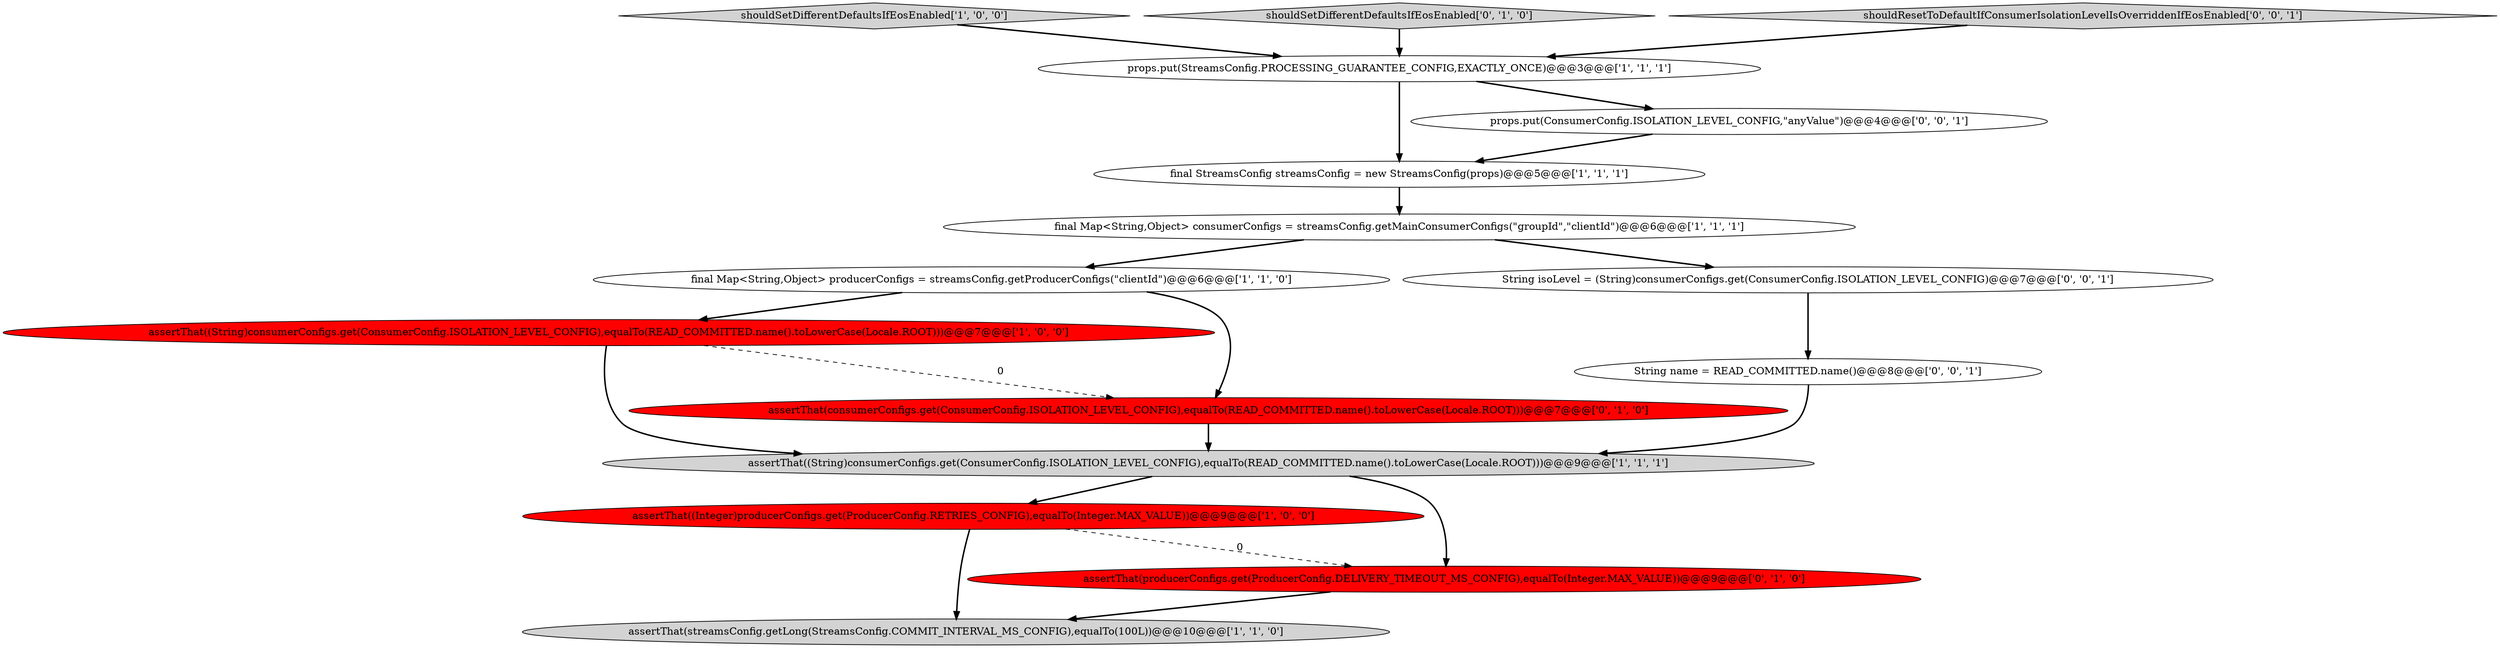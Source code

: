 digraph {
6 [style = filled, label = "final Map<String,Object> producerConfigs = streamsConfig.getProducerConfigs(\"clientId\")@@@6@@@['1', '1', '0']", fillcolor = white, shape = ellipse image = "AAA0AAABBB1BBB"];
1 [style = filled, label = "assertThat((Integer)producerConfigs.get(ProducerConfig.RETRIES_CONFIG),equalTo(Integer.MAX_VALUE))@@@9@@@['1', '0', '0']", fillcolor = red, shape = ellipse image = "AAA1AAABBB1BBB"];
7 [style = filled, label = "final StreamsConfig streamsConfig = new StreamsConfig(props)@@@5@@@['1', '1', '1']", fillcolor = white, shape = ellipse image = "AAA0AAABBB1BBB"];
4 [style = filled, label = "shouldSetDifferentDefaultsIfEosEnabled['1', '0', '0']", fillcolor = lightgray, shape = diamond image = "AAA0AAABBB1BBB"];
9 [style = filled, label = "shouldSetDifferentDefaultsIfEosEnabled['0', '1', '0']", fillcolor = lightgray, shape = diamond image = "AAA0AAABBB2BBB"];
12 [style = filled, label = "String name = READ_COMMITTED.name()@@@8@@@['0', '0', '1']", fillcolor = white, shape = ellipse image = "AAA0AAABBB3BBB"];
2 [style = filled, label = "assertThat(streamsConfig.getLong(StreamsConfig.COMMIT_INTERVAL_MS_CONFIG),equalTo(100L))@@@10@@@['1', '1', '0']", fillcolor = lightgray, shape = ellipse image = "AAA0AAABBB1BBB"];
0 [style = filled, label = "assertThat((String)consumerConfigs.get(ConsumerConfig.ISOLATION_LEVEL_CONFIG),equalTo(READ_COMMITTED.name().toLowerCase(Locale.ROOT)))@@@9@@@['1', '1', '1']", fillcolor = lightgray, shape = ellipse image = "AAA0AAABBB1BBB"];
14 [style = filled, label = "String isoLevel = (String)consumerConfigs.get(ConsumerConfig.ISOLATION_LEVEL_CONFIG)@@@7@@@['0', '0', '1']", fillcolor = white, shape = ellipse image = "AAA0AAABBB3BBB"];
10 [style = filled, label = "assertThat(producerConfigs.get(ProducerConfig.DELIVERY_TIMEOUT_MS_CONFIG),equalTo(Integer.MAX_VALUE))@@@9@@@['0', '1', '0']", fillcolor = red, shape = ellipse image = "AAA1AAABBB2BBB"];
3 [style = filled, label = "final Map<String,Object> consumerConfigs = streamsConfig.getMainConsumerConfigs(\"groupId\",\"clientId\")@@@6@@@['1', '1', '1']", fillcolor = white, shape = ellipse image = "AAA0AAABBB1BBB"];
15 [style = filled, label = "shouldResetToDefaultIfConsumerIsolationLevelIsOverriddenIfEosEnabled['0', '0', '1']", fillcolor = lightgray, shape = diamond image = "AAA0AAABBB3BBB"];
8 [style = filled, label = "assertThat((String)consumerConfigs.get(ConsumerConfig.ISOLATION_LEVEL_CONFIG),equalTo(READ_COMMITTED.name().toLowerCase(Locale.ROOT)))@@@7@@@['1', '0', '0']", fillcolor = red, shape = ellipse image = "AAA1AAABBB1BBB"];
13 [style = filled, label = "props.put(ConsumerConfig.ISOLATION_LEVEL_CONFIG,\"anyValue\")@@@4@@@['0', '0', '1']", fillcolor = white, shape = ellipse image = "AAA0AAABBB3BBB"];
11 [style = filled, label = "assertThat(consumerConfigs.get(ConsumerConfig.ISOLATION_LEVEL_CONFIG),equalTo(READ_COMMITTED.name().toLowerCase(Locale.ROOT)))@@@7@@@['0', '1', '0']", fillcolor = red, shape = ellipse image = "AAA1AAABBB2BBB"];
5 [style = filled, label = "props.put(StreamsConfig.PROCESSING_GUARANTEE_CONFIG,EXACTLY_ONCE)@@@3@@@['1', '1', '1']", fillcolor = white, shape = ellipse image = "AAA0AAABBB1BBB"];
3->14 [style = bold, label=""];
3->6 [style = bold, label=""];
1->10 [style = dashed, label="0"];
12->0 [style = bold, label=""];
7->3 [style = bold, label=""];
15->5 [style = bold, label=""];
8->0 [style = bold, label=""];
0->10 [style = bold, label=""];
11->0 [style = bold, label=""];
13->7 [style = bold, label=""];
0->1 [style = bold, label=""];
6->11 [style = bold, label=""];
14->12 [style = bold, label=""];
5->13 [style = bold, label=""];
6->8 [style = bold, label=""];
9->5 [style = bold, label=""];
5->7 [style = bold, label=""];
10->2 [style = bold, label=""];
1->2 [style = bold, label=""];
8->11 [style = dashed, label="0"];
4->5 [style = bold, label=""];
}
